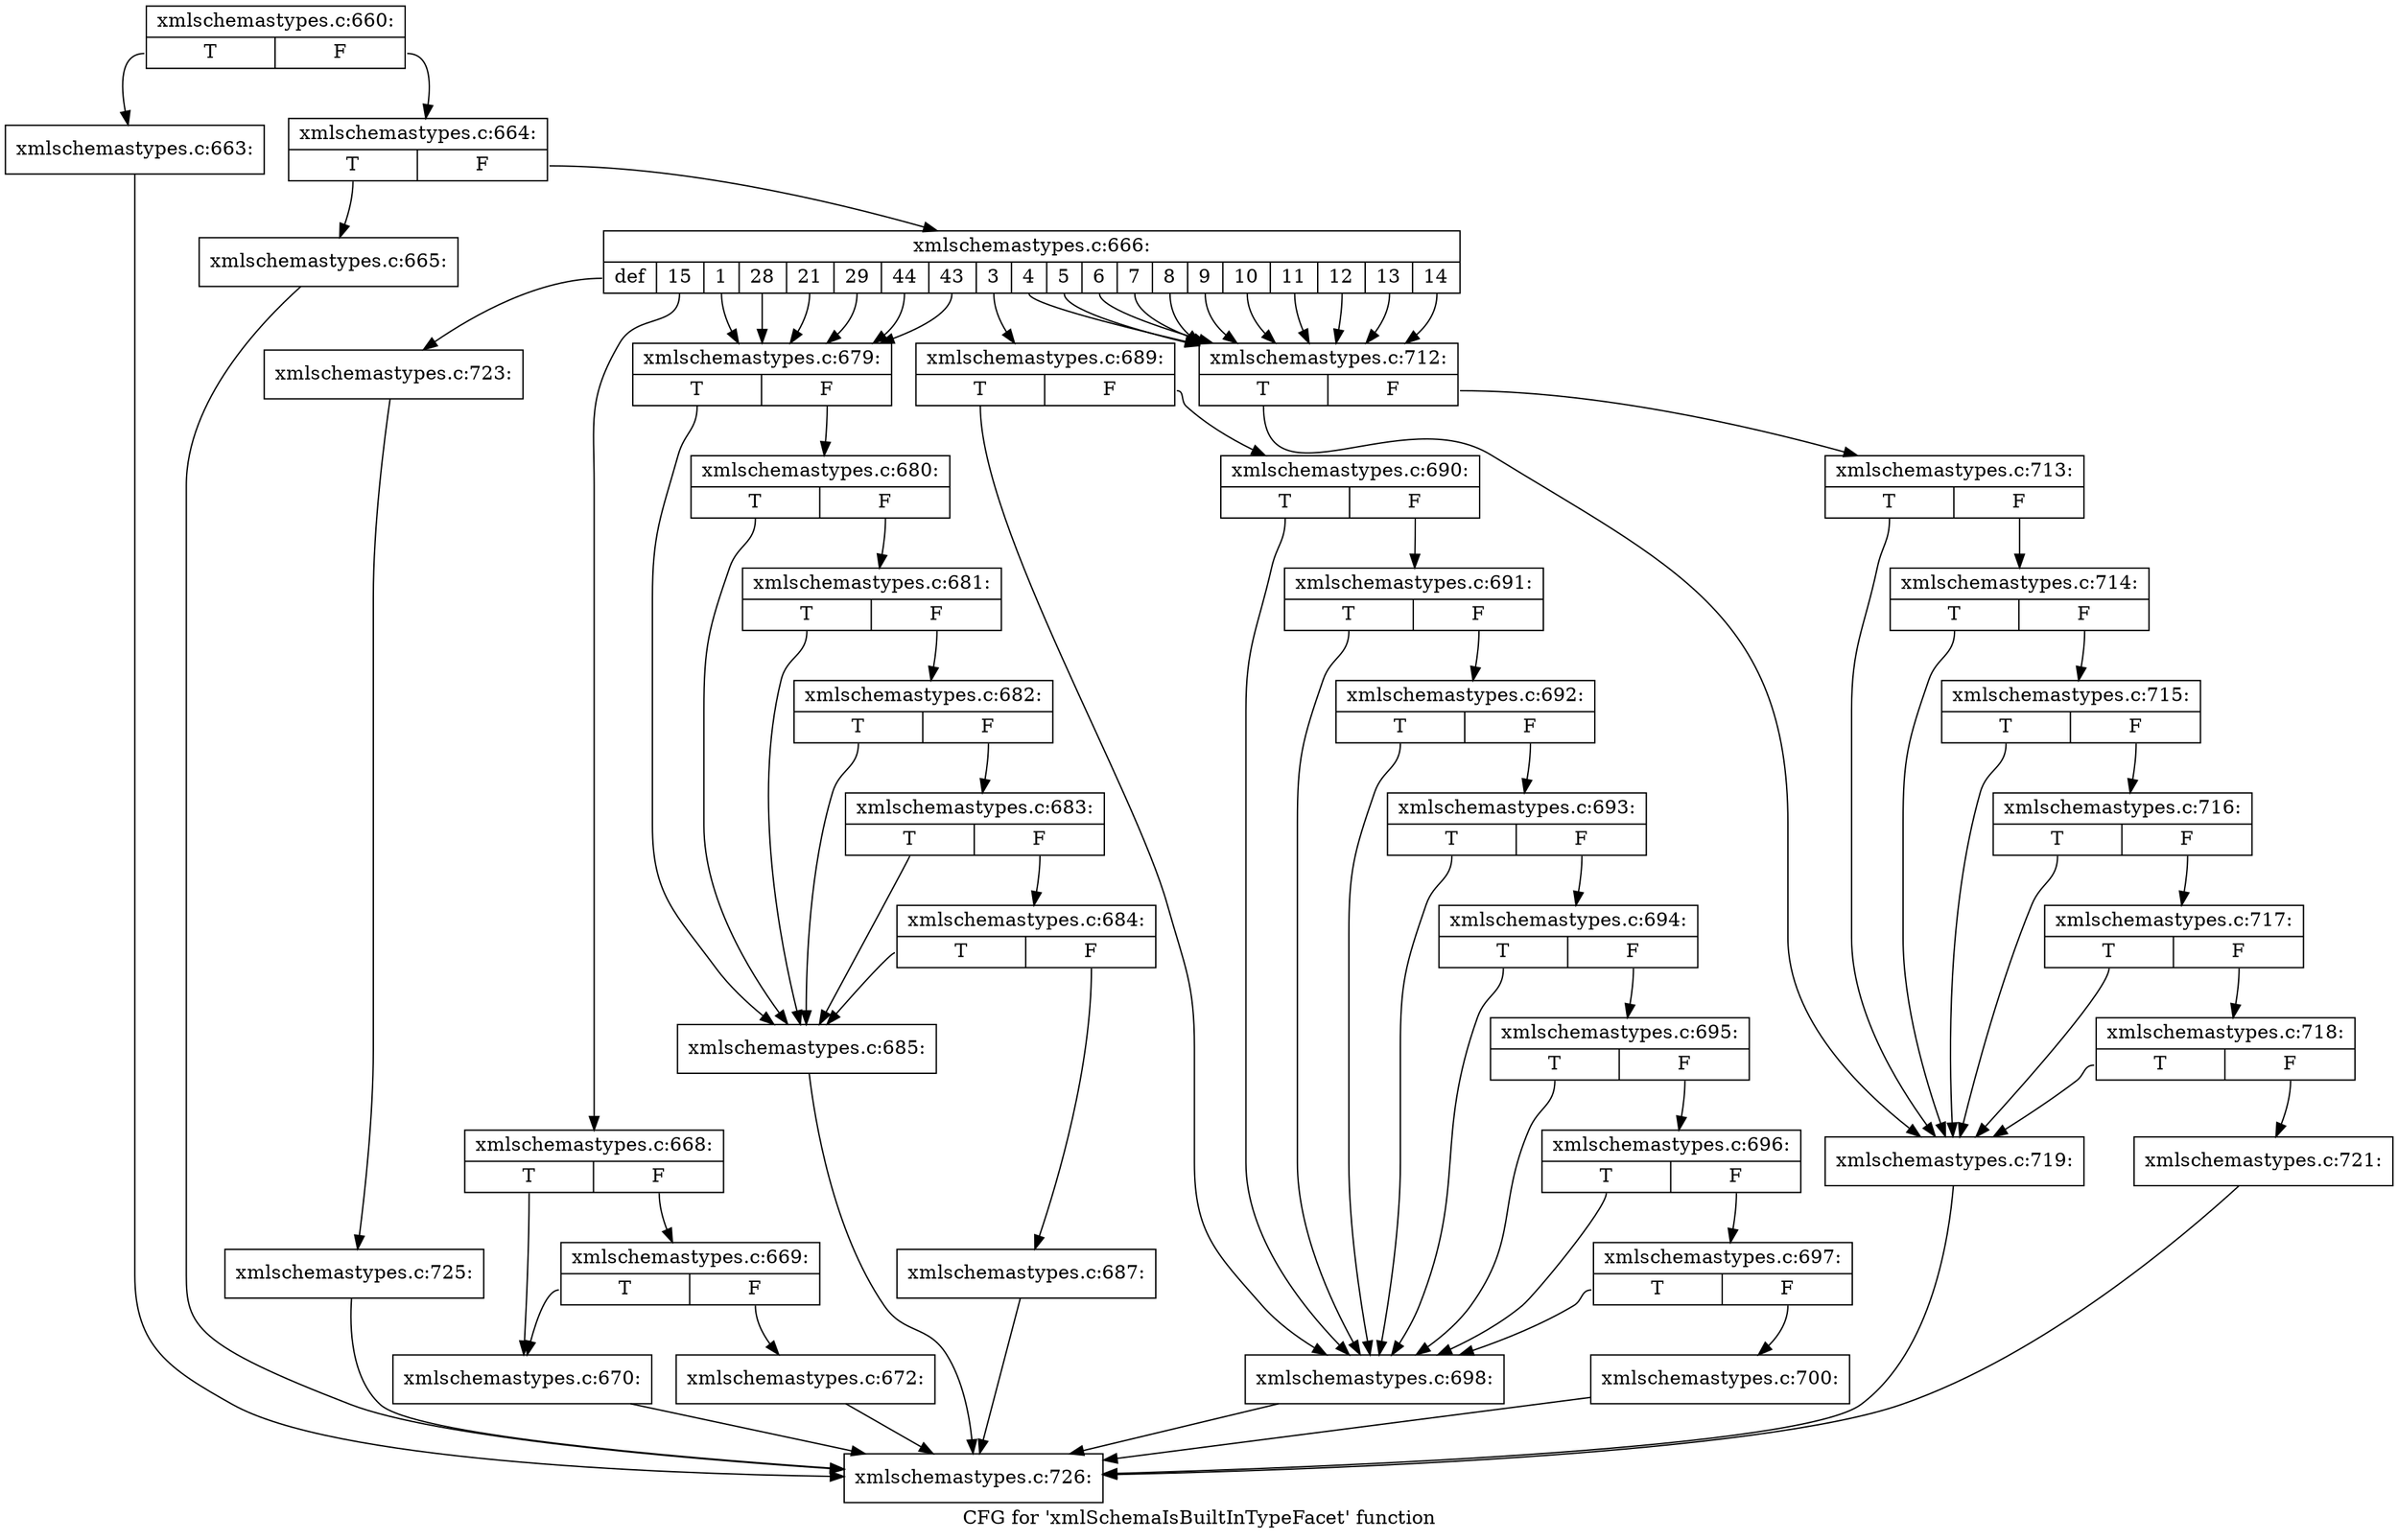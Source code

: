 digraph "CFG for 'xmlSchemaIsBuiltInTypeFacet' function" {
	label="CFG for 'xmlSchemaIsBuiltInTypeFacet' function";

	Node0x55d8240 [shape=record,label="{xmlschemastypes.c:660:|{<s0>T|<s1>F}}"];
	Node0x55d8240:s0 -> Node0x55d81e0;
	Node0x55d8240:s1 -> Node0x55dab40;
	Node0x55d81e0 [shape=record,label="{xmlschemastypes.c:663:}"];
	Node0x55d81e0 -> Node0x55d8460;
	Node0x55dab40 [shape=record,label="{xmlschemastypes.c:664:|{<s0>T|<s1>F}}"];
	Node0x55dab40:s0 -> Node0x55dd830;
	Node0x55dab40:s1 -> Node0x55dd880;
	Node0x55dd830 [shape=record,label="{xmlschemastypes.c:665:}"];
	Node0x55dd830 -> Node0x55d8460;
	Node0x55dd880 [shape=record,label="{xmlschemastypes.c:666:|{<s0>def|<s1>15|<s2>1|<s3>28|<s4>21|<s5>29|<s6>44|<s7>43|<s8>3|<s9>4|<s10>5|<s11>6|<s12>7|<s13>8|<s14>9|<s15>10|<s16>11|<s17>12|<s18>13|<s19>14}}"];
	Node0x55dd880:s0 -> Node0x55de010;
	Node0x55dd880:s1 -> Node0x55de350;
	Node0x55dd880:s2 -> Node0x55de490;
	Node0x55dd880:s3 -> Node0x55de490;
	Node0x55dd880:s4 -> Node0x55de490;
	Node0x55dd880:s5 -> Node0x55de490;
	Node0x55dd880:s6 -> Node0x55de490;
	Node0x55dd880:s7 -> Node0x55de490;
	Node0x55dd880:s8 -> Node0x55dee60;
	Node0x55dd880:s9 -> Node0x55e02b0;
	Node0x55dd880:s10 -> Node0x55e02b0;
	Node0x55dd880:s11 -> Node0x55e02b0;
	Node0x55dd880:s12 -> Node0x55e02b0;
	Node0x55dd880:s13 -> Node0x55e02b0;
	Node0x55dd880:s14 -> Node0x55e02b0;
	Node0x55dd880:s15 -> Node0x55e02b0;
	Node0x55dd880:s16 -> Node0x55e02b0;
	Node0x55dd880:s17 -> Node0x55e02b0;
	Node0x55dd880:s18 -> Node0x55e02b0;
	Node0x55dd880:s19 -> Node0x55e02b0;
	Node0x55de350 [shape=record,label="{xmlschemastypes.c:668:|{<s0>T|<s1>F}}"];
	Node0x55de350:s0 -> Node0x55de440;
	Node0x55de350:s1 -> Node0x55de530;
	Node0x55de530 [shape=record,label="{xmlschemastypes.c:669:|{<s0>T|<s1>F}}"];
	Node0x55de530:s0 -> Node0x55de440;
	Node0x55de530:s1 -> Node0x55de4e0;
	Node0x55de440 [shape=record,label="{xmlschemastypes.c:670:}"];
	Node0x55de440 -> Node0x55d8460;
	Node0x55de4e0 [shape=record,label="{xmlschemastypes.c:672:}"];
	Node0x55de4e0 -> Node0x55d8460;
	Node0x55de490 [shape=record,label="{xmlschemastypes.c:679:|{<s0>T|<s1>F}}"];
	Node0x55de490:s0 -> Node0x55dee10;
	Node0x55de490:s1 -> Node0x55df100;
	Node0x55df100 [shape=record,label="{xmlschemastypes.c:680:|{<s0>T|<s1>F}}"];
	Node0x55df100:s0 -> Node0x55dee10;
	Node0x55df100:s1 -> Node0x55df080;
	Node0x55df080 [shape=record,label="{xmlschemastypes.c:681:|{<s0>T|<s1>F}}"];
	Node0x55df080:s0 -> Node0x55dee10;
	Node0x55df080:s1 -> Node0x55df000;
	Node0x55df000 [shape=record,label="{xmlschemastypes.c:682:|{<s0>T|<s1>F}}"];
	Node0x55df000:s0 -> Node0x55dee10;
	Node0x55df000:s1 -> Node0x55def80;
	Node0x55def80 [shape=record,label="{xmlschemastypes.c:683:|{<s0>T|<s1>F}}"];
	Node0x55def80:s0 -> Node0x55dee10;
	Node0x55def80:s1 -> Node0x55def00;
	Node0x55def00 [shape=record,label="{xmlschemastypes.c:684:|{<s0>T|<s1>F}}"];
	Node0x55def00:s0 -> Node0x55dee10;
	Node0x55def00:s1 -> Node0x55deeb0;
	Node0x55dee10 [shape=record,label="{xmlschemastypes.c:685:}"];
	Node0x55dee10 -> Node0x55d8460;
	Node0x55deeb0 [shape=record,label="{xmlschemastypes.c:687:}"];
	Node0x55deeb0 -> Node0x55d8460;
	Node0x55dee60 [shape=record,label="{xmlschemastypes.c:689:|{<s0>T|<s1>F}}"];
	Node0x55dee60:s0 -> Node0x55e0260;
	Node0x55dee60:s1 -> Node0x55e06d0;
	Node0x55e06d0 [shape=record,label="{xmlschemastypes.c:690:|{<s0>T|<s1>F}}"];
	Node0x55e06d0:s0 -> Node0x55e0260;
	Node0x55e06d0:s1 -> Node0x55e0650;
	Node0x55e0650 [shape=record,label="{xmlschemastypes.c:691:|{<s0>T|<s1>F}}"];
	Node0x55e0650:s0 -> Node0x55e0260;
	Node0x55e0650:s1 -> Node0x55e05d0;
	Node0x55e05d0 [shape=record,label="{xmlschemastypes.c:692:|{<s0>T|<s1>F}}"];
	Node0x55e05d0:s0 -> Node0x55e0260;
	Node0x55e05d0:s1 -> Node0x55e0550;
	Node0x55e0550 [shape=record,label="{xmlschemastypes.c:693:|{<s0>T|<s1>F}}"];
	Node0x55e0550:s0 -> Node0x55e0260;
	Node0x55e0550:s1 -> Node0x55e04d0;
	Node0x55e04d0 [shape=record,label="{xmlschemastypes.c:694:|{<s0>T|<s1>F}}"];
	Node0x55e04d0:s0 -> Node0x55e0260;
	Node0x55e04d0:s1 -> Node0x55e0450;
	Node0x55e0450 [shape=record,label="{xmlschemastypes.c:695:|{<s0>T|<s1>F}}"];
	Node0x55e0450:s0 -> Node0x55e0260;
	Node0x55e0450:s1 -> Node0x55e03d0;
	Node0x55e03d0 [shape=record,label="{xmlschemastypes.c:696:|{<s0>T|<s1>F}}"];
	Node0x55e03d0:s0 -> Node0x55e0260;
	Node0x55e03d0:s1 -> Node0x55e0350;
	Node0x55e0350 [shape=record,label="{xmlschemastypes.c:697:|{<s0>T|<s1>F}}"];
	Node0x55e0350:s0 -> Node0x55e0260;
	Node0x55e0350:s1 -> Node0x55e0300;
	Node0x55e0260 [shape=record,label="{xmlschemastypes.c:698:}"];
	Node0x55e0260 -> Node0x55d8460;
	Node0x55e0300 [shape=record,label="{xmlschemastypes.c:700:}"];
	Node0x55e0300 -> Node0x55d8460;
	Node0x55e02b0 [shape=record,label="{xmlschemastypes.c:712:|{<s0>T|<s1>F}}"];
	Node0x55e02b0:s0 -> Node0x55de160;
	Node0x55e02b0:s1 -> Node0x55e2650;
	Node0x55e2650 [shape=record,label="{xmlschemastypes.c:713:|{<s0>T|<s1>F}}"];
	Node0x55e2650:s0 -> Node0x55de160;
	Node0x55e2650:s1 -> Node0x55e25d0;
	Node0x55e25d0 [shape=record,label="{xmlschemastypes.c:714:|{<s0>T|<s1>F}}"];
	Node0x55e25d0:s0 -> Node0x55de160;
	Node0x55e25d0:s1 -> Node0x55e2550;
	Node0x55e2550 [shape=record,label="{xmlschemastypes.c:715:|{<s0>T|<s1>F}}"];
	Node0x55e2550:s0 -> Node0x55de160;
	Node0x55e2550:s1 -> Node0x55e24d0;
	Node0x55e24d0 [shape=record,label="{xmlschemastypes.c:716:|{<s0>T|<s1>F}}"];
	Node0x55e24d0:s0 -> Node0x55de160;
	Node0x55e24d0:s1 -> Node0x55e2450;
	Node0x55e2450 [shape=record,label="{xmlschemastypes.c:717:|{<s0>T|<s1>F}}"];
	Node0x55e2450:s0 -> Node0x55de160;
	Node0x55e2450:s1 -> Node0x55de250;
	Node0x55de250 [shape=record,label="{xmlschemastypes.c:718:|{<s0>T|<s1>F}}"];
	Node0x55de250:s0 -> Node0x55de160;
	Node0x55de250:s1 -> Node0x55de200;
	Node0x55de160 [shape=record,label="{xmlschemastypes.c:719:}"];
	Node0x55de160 -> Node0x55d8460;
	Node0x55de200 [shape=record,label="{xmlschemastypes.c:721:}"];
	Node0x55de200 -> Node0x55d8460;
	Node0x55de010 [shape=record,label="{xmlschemastypes.c:723:}"];
	Node0x55de010 -> Node0x55dde00;
	Node0x55dde00 [shape=record,label="{xmlschemastypes.c:725:}"];
	Node0x55dde00 -> Node0x55d8460;
	Node0x55d8460 [shape=record,label="{xmlschemastypes.c:726:}"];
}
